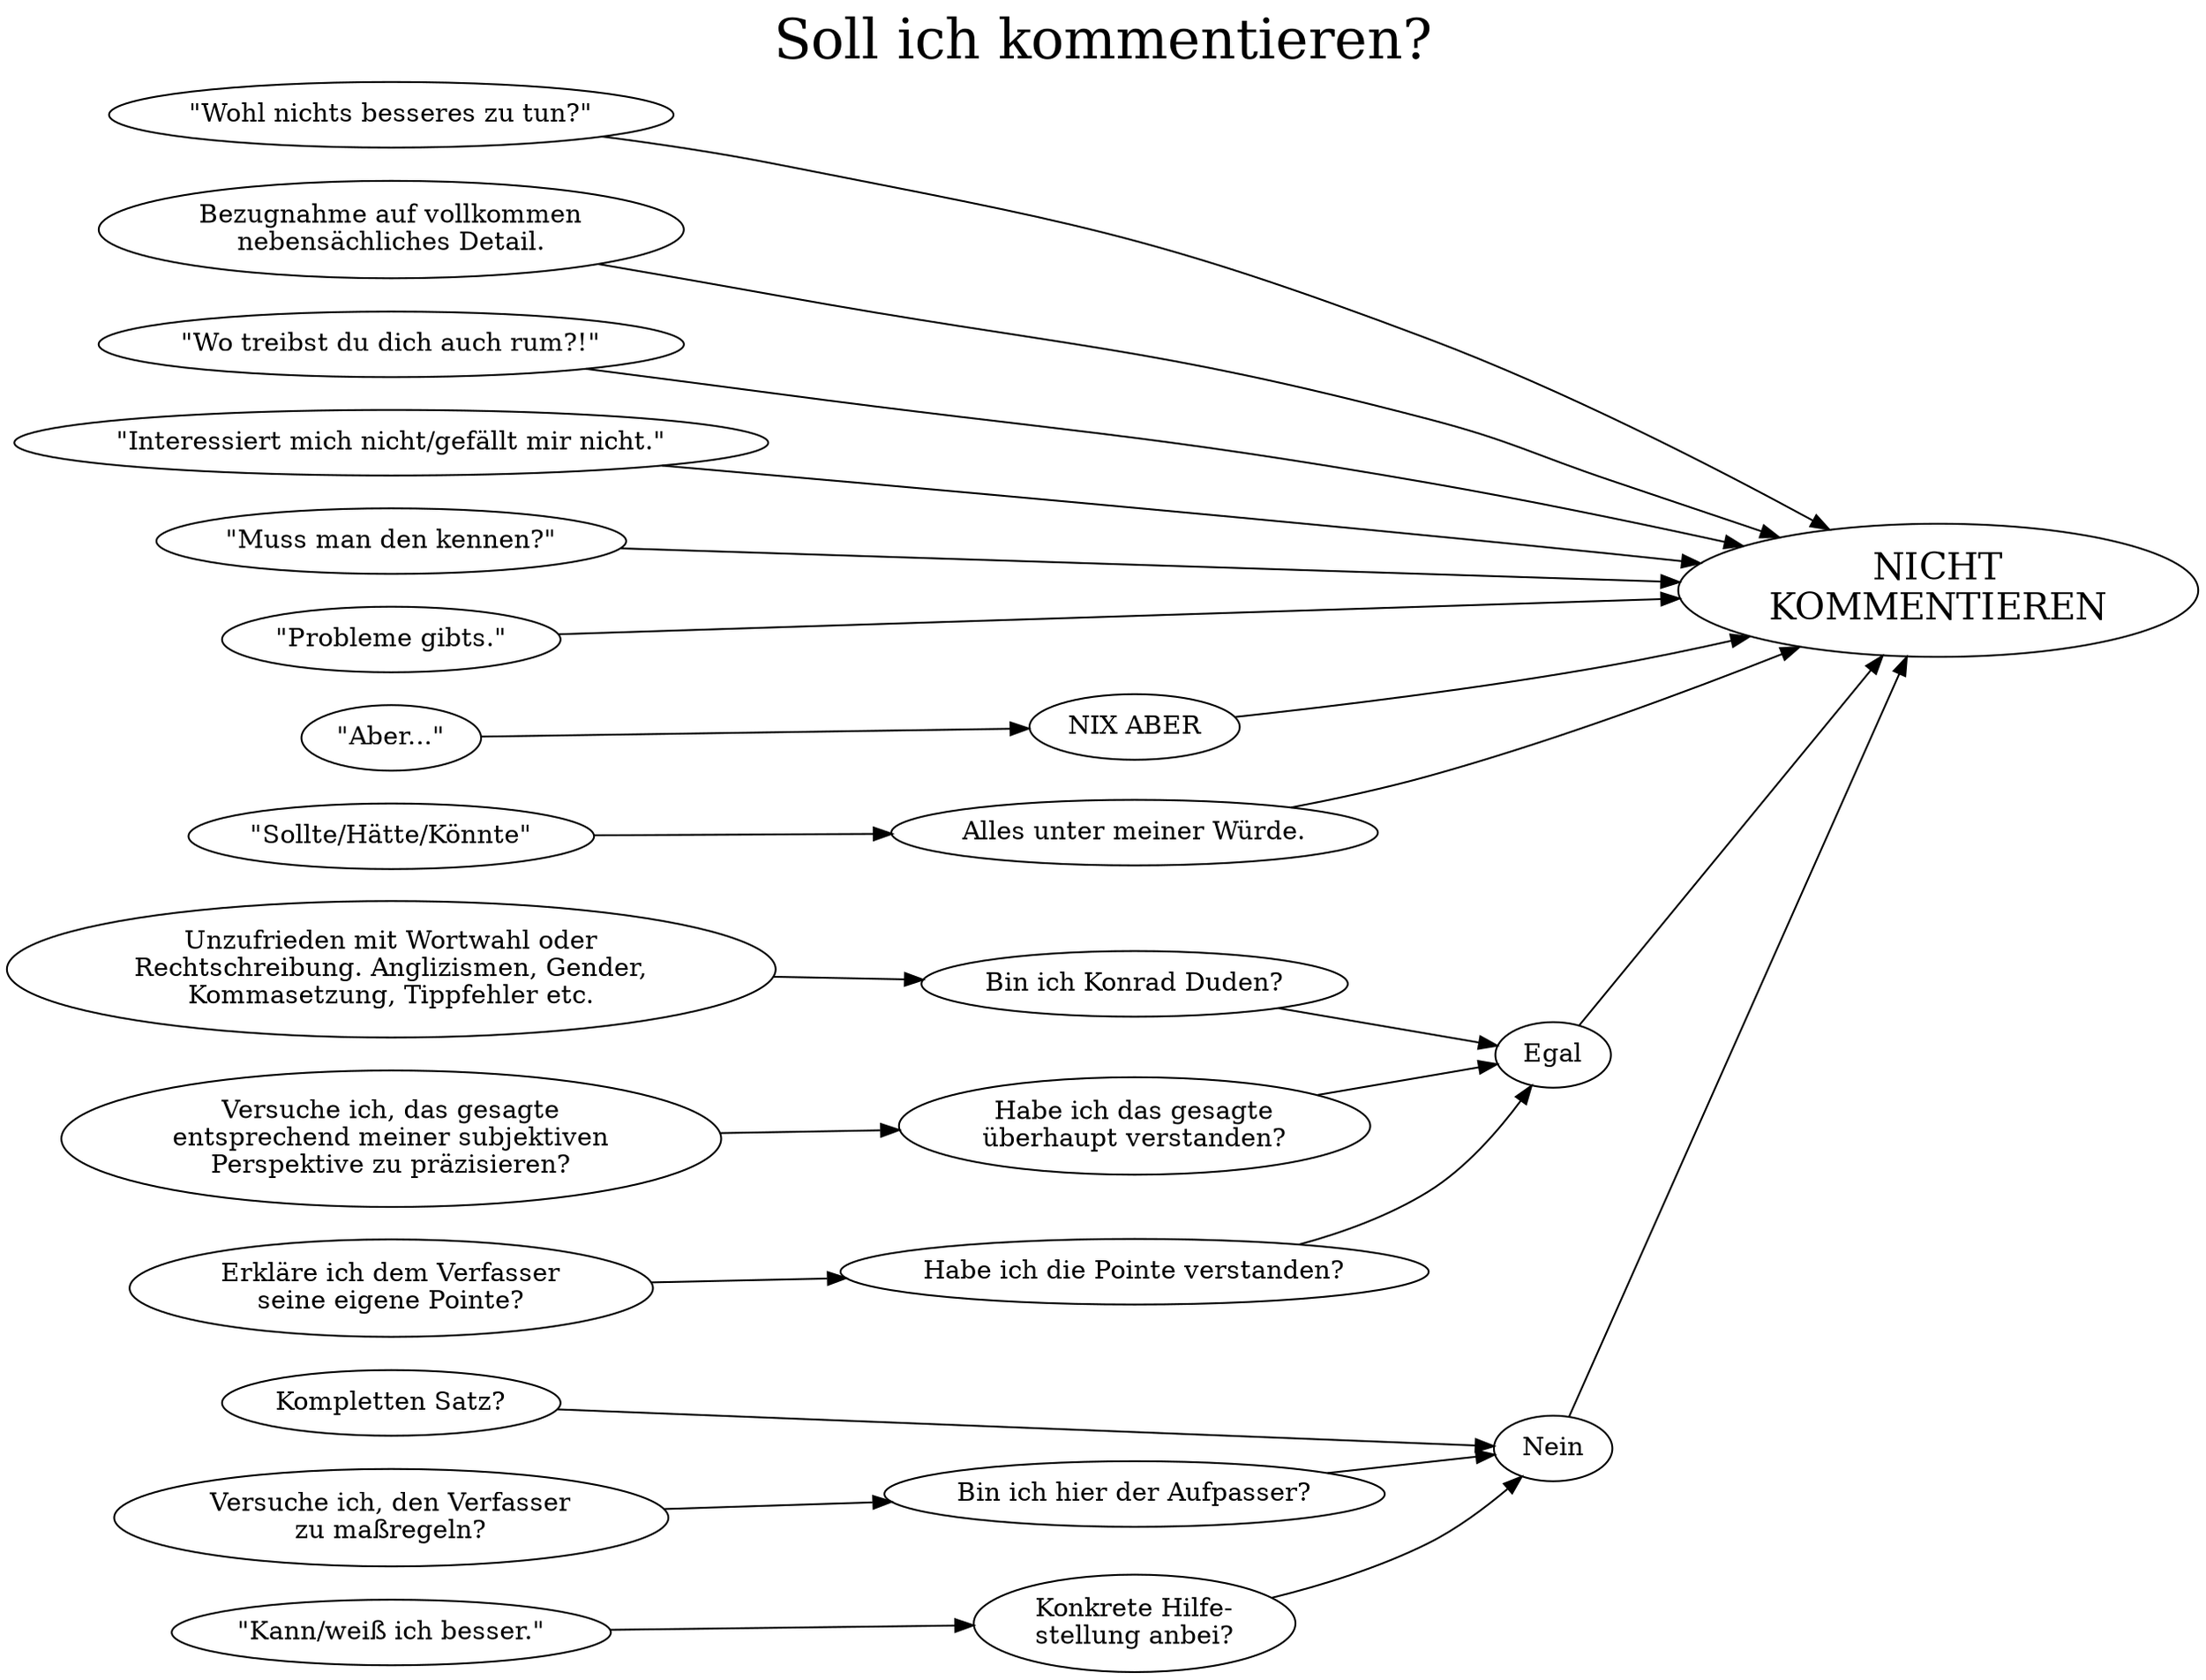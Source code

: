digraph foo {
	labelloc="t";
	rankdir="LR";
	label="Soll ich kommentieren?";
	fontsize="30pt";

	// Replies
	{ rank = same;
	r01 [label="Kompletten Satz?"];
	r02 [label="Versuche ich, den Verfasser\nzu maßregeln?"];
	r03 [label="\"Wohl nichts besseres zu tun?\""];
	r04 [label="\"Kann/weiß ich besser.\""];
	r05 [label="Erkläre ich dem Verfasser\nseine eigene Pointe?"];
	r06 [label="\"Sollte/Hätte/Könnte\""];
	r07 [label="Bezugnahme auf vollkommen\nnebensächliches Detail."];
	r08 [label="\"Aber...\""];
	r09 [label="\"Wo treibst du dich auch rum?!\""];
	r10 [label="\"Interessiert mich nicht/gefällt mir nicht.\""];
	r11 [label="Versuche ich, das gesagte\nentsprechend meiner subjektiven\nPerspektive zu präzisieren?"];
	r12 [label="\"Muss man den kennen?\""];
	r13 [label="\"Probleme gibts.\""];
	r14 [label="Unzufrieden mit Wortwahl oder\nRechtschreibung. Anglizismen, Gender,\nKommasetzung, Tippfehler etc."];
	};

	// Intermediate Step 1
	{ rank = same;
	i01 [label="Konkrete Hilfe-\nstellung anbei?"];
	i02 [label="NIX ABER"];
	i03 [label="Habe ich die Pointe verstanden?"];
	i04 [label="Bin ich hier der Aufpasser?"];
	i05 [label="Alles unter meiner Würde."];
	i06 [label="Bin ich Konrad Duden?"];
	i07 [label="Habe ich das gesagte\nüberhaupt verstanden?"];
	};

	// Intermediate Step 2
	{ rank = same;
	j02 [label="Nein"];
	j03 [label="Egal"];
	};

	// Conclusions
	{ rank = same;
	cn [label="NICHT\nKOMMENTIEREN" fontsize=20];
	};

	// Relations
	r01 -> j02;
	r02 -> i04;
	r03 -> cn;
	r06 -> i05;
	i05 -> cn;
	r07 -> cn;
	r04 -> i01;
	r05 -> i03;
	r11 -> i07;
	i01 -> j02;
	i04 -> j02;
	i02 -> cn;
	r09 -> cn;
	i03 -> j03;
	j03 -> cn;
	r10 -> cn;
	r08 -> i02;
	j02 -> cn;
	r12 -> cn;
	r13 -> cn;
	r14 -> i06;
	i06 -> j03;
	i07 -> j03;
}
